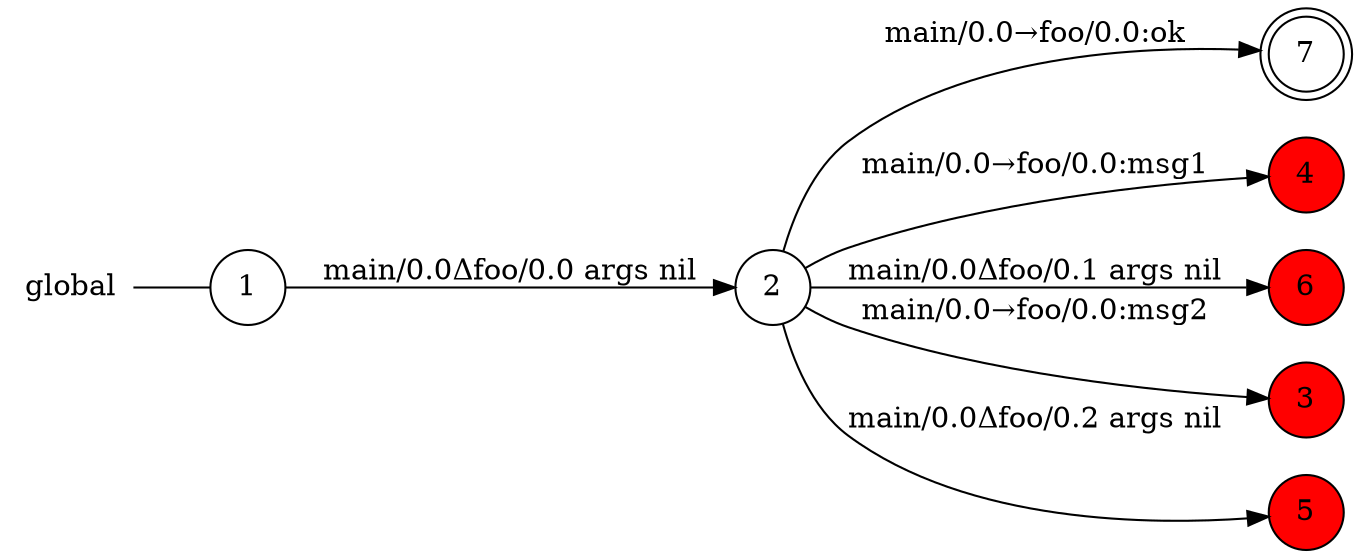 digraph global {
	rankdir="LR";
	n_0 [label="global", shape="plaintext"];
	n_1 [id="1", shape=circle, label="1"];
	n_0 -> n_1 [arrowhead=none];
	n_2 [id="7", shape=doublecircle, label="7"];
	n_3 [id="4", shape=circle, label="4", fillcolor="#FF0000FF", style=filled];
	n_4 [id="6", shape=circle, label="6", fillcolor="#FF0000FF", style=filled];
	n_5 [id="3", shape=circle, label="3", fillcolor="#FF0000FF", style=filled];
	n_6 [id="2", shape=circle, label="2"];
	n_7 [id="5", shape=circle, label="5", fillcolor="#FF0000FF", style=filled];

	n_6 -> n_4 [id="[$e|4]", label="main/0.0Δfoo/0.1 args nil"];
	n_6 -> n_2 [id="[$e|5]", label="main/0.0→foo/0.0:ok"];
	n_1 -> n_6 [id="[$e|0]", label="main/0.0Δfoo/0.0 args nil"];
	n_6 -> n_7 [id="[$e|3]", label="main/0.0Δfoo/0.2 args nil"];
	n_6 -> n_5 [id="[$e|1]", label="main/0.0→foo/0.0:msg2"];
	n_6 -> n_3 [id="[$e|2]", label="main/0.0→foo/0.0:msg1"];
}
